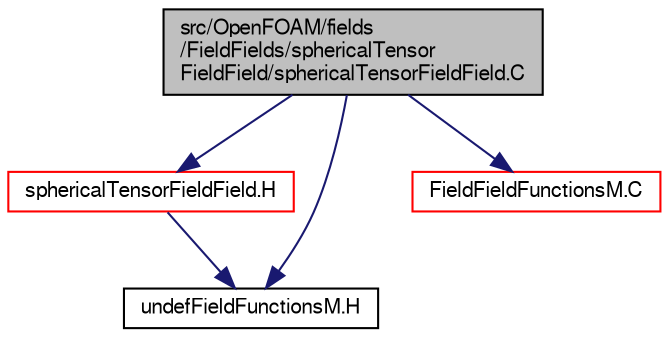 digraph "src/OpenFOAM/fields/FieldFields/sphericalTensorFieldField/sphericalTensorFieldField.C"
{
  bgcolor="transparent";
  edge [fontname="FreeSans",fontsize="10",labelfontname="FreeSans",labelfontsize="10"];
  node [fontname="FreeSans",fontsize="10",shape=record];
  Node0 [label="src/OpenFOAM/fields\l/FieldFields/sphericalTensor\lFieldField/sphericalTensorFieldField.C",height=0.2,width=0.4,color="black", fillcolor="grey75", style="filled", fontcolor="black"];
  Node0 -> Node1 [color="midnightblue",fontsize="10",style="solid",fontname="FreeSans"];
  Node1 [label="sphericalTensorFieldField.H",height=0.2,width=0.4,color="red",URL="$a09509.html",tooltip="Specialisation of FieldField<Field, T> for sphericalTensor. "];
  Node1 -> Node62 [color="midnightblue",fontsize="10",style="solid",fontname="FreeSans"];
  Node62 [label="undefFieldFunctionsM.H",height=0.2,width=0.4,color="black",URL="$a09605.html"];
  Node0 -> Node69 [color="midnightblue",fontsize="10",style="solid",fontname="FreeSans"];
  Node69 [label="FieldFieldFunctionsM.C",height=0.2,width=0.4,color="red",URL="$a09482.html"];
  Node0 -> Node62 [color="midnightblue",fontsize="10",style="solid",fontname="FreeSans"];
}
